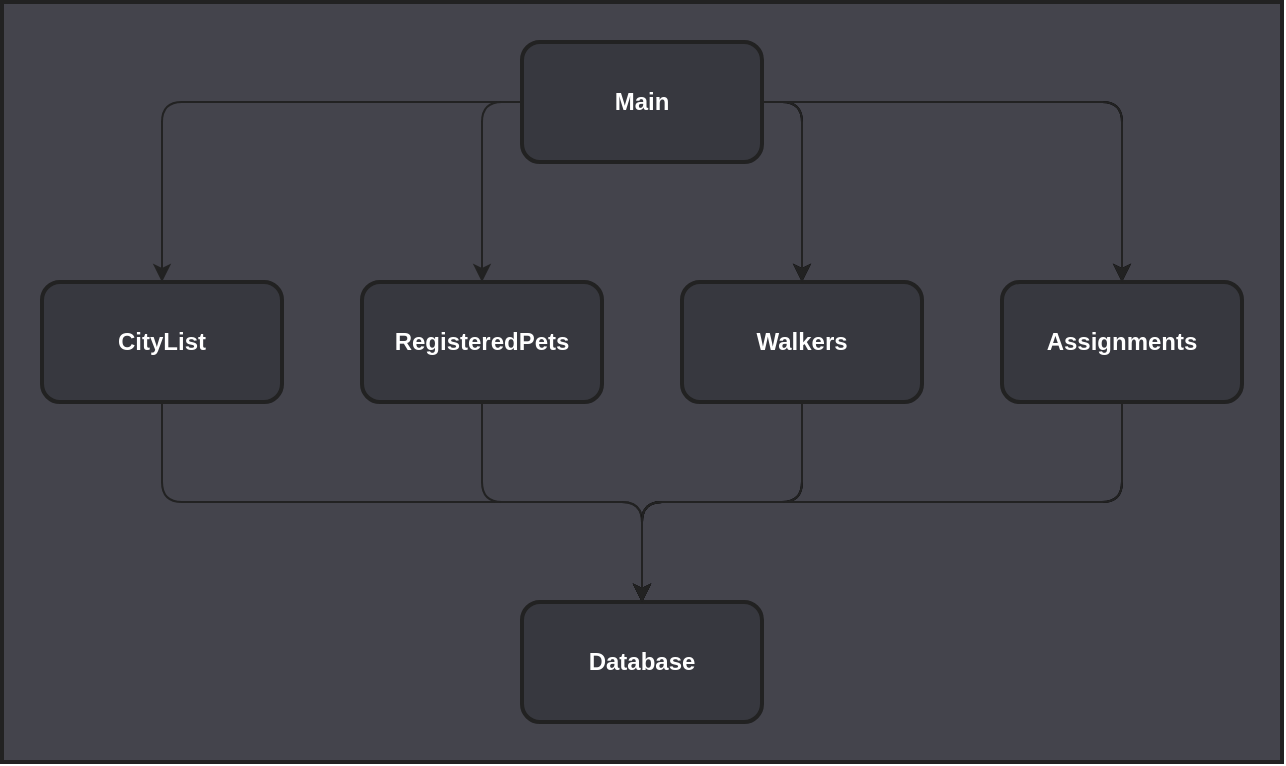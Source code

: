 <mxfile>
    <diagram id="L_YjsfRRwYSa8ofPlHrJ" name="Page-1">
        <mxGraphModel dx="1710" dy="787" grid="1" gridSize="10" guides="1" tooltips="1" connect="1" arrows="1" fold="1" page="1" pageScale="1" pageWidth="850" pageHeight="1100" math="0" shadow="0">
            <root>
                <mxCell id="0"/>
                <mxCell id="1" parent="0"/>
                <mxCell id="18" value="" style="rounded=0;whiteSpace=wrap;html=1;fillColor=#44444c;strokeColor=#222222;strokeWidth=2;" vertex="1" parent="1">
                    <mxGeometry x="80" y="190" width="640" height="380" as="geometry"/>
                </mxCell>
                <mxCell id="9" style="edgeStyle=none;html=1;entryX=0.5;entryY=0;entryDx=0;entryDy=0;strokeColor=#222222;" parent="1" source="2" target="3" edge="1">
                    <mxGeometry relative="1" as="geometry">
                        <Array as="points">
                            <mxPoint x="160" y="240"/>
                        </Array>
                    </mxGeometry>
                </mxCell>
                <mxCell id="10" style="edgeStyle=none;html=1;entryX=0.5;entryY=0;entryDx=0;entryDy=0;strokeColor=#222222;" parent="1" source="2" target="4" edge="1">
                    <mxGeometry relative="1" as="geometry">
                        <Array as="points">
                            <mxPoint x="320" y="240"/>
                        </Array>
                    </mxGeometry>
                </mxCell>
                <mxCell id="11" style="edgeStyle=none;html=1;entryX=0.5;entryY=0;entryDx=0;entryDy=0;" parent="1" source="2" target="5" edge="1">
                    <mxGeometry relative="1" as="geometry">
                        <Array as="points">
                            <mxPoint x="480" y="240"/>
                        </Array>
                    </mxGeometry>
                </mxCell>
                <mxCell id="12" style="edgeStyle=none;html=1;entryX=0.5;entryY=0;entryDx=0;entryDy=0;" parent="1" source="2" target="6" edge="1">
                    <mxGeometry relative="1" as="geometry">
                        <Array as="points">
                            <mxPoint x="640" y="240"/>
                        </Array>
                    </mxGeometry>
                </mxCell>
                <mxCell id="2" value="Main" style="rounded=1;whiteSpace=wrap;html=1;fontStyle=1;fillColor=#37383f;strokeColor=#222222;fontColor=#FFFFFF;strokeWidth=2;" parent="1" vertex="1">
                    <mxGeometry x="340" y="210" width="120" height="60" as="geometry"/>
                </mxCell>
                <mxCell id="14" style="edgeStyle=none;html=1;entryX=0.5;entryY=0;entryDx=0;entryDy=0;strokeColor=#222222;" parent="1" source="3" target="7" edge="1">
                    <mxGeometry relative="1" as="geometry">
                        <Array as="points">
                            <mxPoint x="160" y="440"/>
                            <mxPoint x="400" y="440"/>
                        </Array>
                    </mxGeometry>
                </mxCell>
                <mxCell id="3" value="CityList" style="rounded=1;whiteSpace=wrap;html=1;fontStyle=1;fillColor=#37383f;strokeColor=#222222;fontColor=#FFFFFF;strokeWidth=2;" parent="1" vertex="1">
                    <mxGeometry x="100" y="330" width="120" height="60" as="geometry"/>
                </mxCell>
                <mxCell id="13" style="edgeStyle=none;html=1;entryX=0.5;entryY=0;entryDx=0;entryDy=0;strokeColor=#222222;" parent="1" source="4" target="7" edge="1">
                    <mxGeometry relative="1" as="geometry">
                        <Array as="points">
                            <mxPoint x="320" y="440"/>
                            <mxPoint x="400" y="440"/>
                        </Array>
                    </mxGeometry>
                </mxCell>
                <mxCell id="4" value="RegisteredPets" style="rounded=1;whiteSpace=wrap;html=1;fontStyle=1;fillColor=#37383f;strokeColor=#222222;fontColor=#FFFFFF;strokeWidth=2;" parent="1" vertex="1">
                    <mxGeometry x="260" y="330" width="120" height="60" as="geometry"/>
                </mxCell>
                <mxCell id="15" style="edgeStyle=none;html=1;entryX=0.5;entryY=0;entryDx=0;entryDy=0;" parent="1" source="5" target="7" edge="1">
                    <mxGeometry relative="1" as="geometry">
                        <Array as="points">
                            <mxPoint x="480" y="440"/>
                            <mxPoint x="400" y="440"/>
                        </Array>
                    </mxGeometry>
                </mxCell>
                <mxCell id="5" value="Walkers" style="rounded=1;whiteSpace=wrap;html=1;fontStyle=1;fillColor=#37383f;strokeColor=#222222;fontColor=#FFFFFF;strokeWidth=2;" parent="1" vertex="1">
                    <mxGeometry x="420" y="330" width="120" height="60" as="geometry"/>
                </mxCell>
                <mxCell id="16" style="edgeStyle=none;html=1;" parent="1" source="6" edge="1">
                    <mxGeometry relative="1" as="geometry">
                        <mxPoint x="400" y="490" as="targetPoint"/>
                        <Array as="points">
                            <mxPoint x="640" y="440"/>
                            <mxPoint x="400" y="440"/>
                        </Array>
                    </mxGeometry>
                </mxCell>
                <mxCell id="6" value="Assignments" style="rounded=1;whiteSpace=wrap;html=1;fontStyle=1;fillColor=#37383f;strokeColor=#222222;fontColor=#FFFFFF;strokeWidth=2;" parent="1" vertex="1">
                    <mxGeometry x="580" y="330" width="120" height="60" as="geometry"/>
                </mxCell>
                <mxCell id="7" value="Database" style="rounded=1;whiteSpace=wrap;html=1;fontStyle=1;fillColor=#37383f;strokeColor=#222222;fontColor=#FFFFFF;strokeWidth=2;" parent="1" vertex="1">
                    <mxGeometry x="340" y="490" width="120" height="60" as="geometry"/>
                </mxCell>
                <mxCell id="19" style="edgeStyle=none;html=1;strokeColor=#222222;" edge="1" parent="1">
                    <mxGeometry relative="1" as="geometry">
                        <mxPoint x="400" y="490" as="targetPoint"/>
                        <Array as="points">
                            <mxPoint x="640" y="440"/>
                            <mxPoint x="400" y="440"/>
                        </Array>
                        <mxPoint x="640" y="390" as="sourcePoint"/>
                    </mxGeometry>
                </mxCell>
                <mxCell id="20" style="edgeStyle=none;html=1;entryX=0.5;entryY=0;entryDx=0;entryDy=0;strokeColor=#222222;" edge="1" parent="1">
                    <mxGeometry relative="1" as="geometry">
                        <Array as="points">
                            <mxPoint x="480" y="440"/>
                            <mxPoint x="400" y="440"/>
                        </Array>
                        <mxPoint x="480" y="390" as="sourcePoint"/>
                        <mxPoint x="400" y="490" as="targetPoint"/>
                    </mxGeometry>
                </mxCell>
                <mxCell id="21" style="edgeStyle=none;html=1;entryX=0.5;entryY=0;entryDx=0;entryDy=0;strokeColor=#222222;" edge="1" parent="1">
                    <mxGeometry relative="1" as="geometry">
                        <Array as="points">
                            <mxPoint x="480" y="240"/>
                        </Array>
                        <mxPoint x="460" y="240" as="sourcePoint"/>
                        <mxPoint x="480" y="330" as="targetPoint"/>
                    </mxGeometry>
                </mxCell>
                <mxCell id="22" style="edgeStyle=none;html=1;entryX=0.5;entryY=0;entryDx=0;entryDy=0;strokeColor=#222222;" edge="1" parent="1">
                    <mxGeometry relative="1" as="geometry">
                        <Array as="points">
                            <mxPoint x="640" y="240"/>
                        </Array>
                        <mxPoint x="460" y="240" as="sourcePoint"/>
                        <mxPoint x="640" y="330" as="targetPoint"/>
                    </mxGeometry>
                </mxCell>
            </root>
        </mxGraphModel>
    </diagram>
</mxfile>